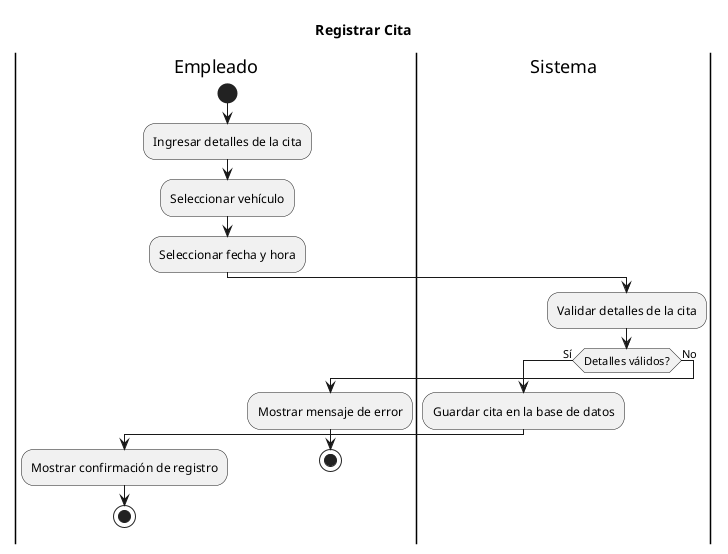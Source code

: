 @startuml da_Registrar_Cita
Title Registrar Cita
|Empleado|
start
:Ingresar detalles de la cita;
:Seleccionar vehículo;
:Seleccionar fecha y hora;
|Sistema|
:Validar detalles de la cita;
if (Detalles válidos?) then (Sí)
    :Guardar cita en la base de datos;
    |Empleado|
    :Mostrar confirmación de registro;
    stop
else (No)
    |Empleado|
    :Mostrar mensaje de error;
    stop
endif
@enduml
